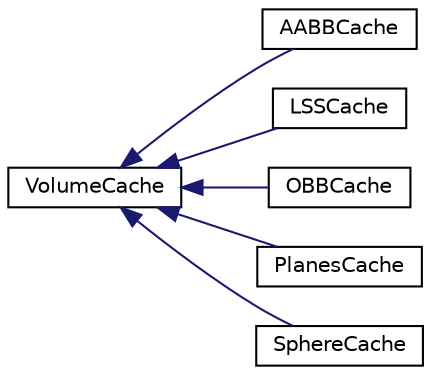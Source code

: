 digraph "Graphical Class Hierarchy"
{
  edge [fontname="Helvetica",fontsize="10",labelfontname="Helvetica",labelfontsize="10"];
  node [fontname="Helvetica",fontsize="10",shape=record];
  rankdir="LR";
  Node1 [label="VolumeCache",height=0.2,width=0.4,color="black", fillcolor="white", style="filled",URL="$struct_volume_cache.html"];
  Node1 -> Node2 [dir="back",color="midnightblue",fontsize="10",style="solid",fontname="Helvetica"];
  Node2 [label="AABBCache",height=0.2,width=0.4,color="black", fillcolor="white", style="filled",URL="$struct_a_a_b_b_cache.html"];
  Node1 -> Node3 [dir="back",color="midnightblue",fontsize="10",style="solid",fontname="Helvetica"];
  Node3 [label="LSSCache",height=0.2,width=0.4,color="black", fillcolor="white", style="filled",URL="$struct_l_s_s_cache.html"];
  Node1 -> Node4 [dir="back",color="midnightblue",fontsize="10",style="solid",fontname="Helvetica"];
  Node4 [label="OBBCache",height=0.2,width=0.4,color="black", fillcolor="white", style="filled",URL="$struct_o_b_b_cache.html"];
  Node1 -> Node5 [dir="back",color="midnightblue",fontsize="10",style="solid",fontname="Helvetica"];
  Node5 [label="PlanesCache",height=0.2,width=0.4,color="black", fillcolor="white", style="filled",URL="$struct_planes_cache.html"];
  Node1 -> Node6 [dir="back",color="midnightblue",fontsize="10",style="solid",fontname="Helvetica"];
  Node6 [label="SphereCache",height=0.2,width=0.4,color="black", fillcolor="white", style="filled",URL="$struct_sphere_cache.html"];
}
